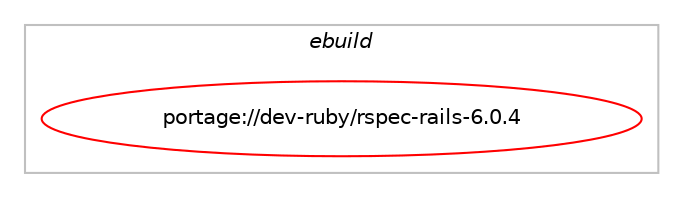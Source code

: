 digraph prolog {

# *************
# Graph options
# *************

newrank=true;
concentrate=true;
compound=true;
graph [rankdir=LR,fontname=Helvetica,fontsize=10,ranksep=1.5];#, ranksep=2.5, nodesep=0.2];
edge  [arrowhead=vee];
node  [fontname=Helvetica,fontsize=10];

# **********
# The ebuild
# **********

subgraph cluster_leftcol {
color=gray;
label=<<i>ebuild</i>>;
id [label="portage://dev-ruby/rspec-rails-6.0.4", color=red, width=4, href="../dev-ruby/rspec-rails-6.0.4.svg"];
}

# ****************
# The dependencies
# ****************

subgraph cluster_midcol {
color=gray;
label=<<i>dependencies</i>>;
subgraph cluster_compile {
fillcolor="#eeeeee";
style=filled;
label=<<i>compile</i>>;
# *** BEGIN UNKNOWN DEPENDENCY TYPE (TODO) ***
# id -> equal(use_conditional_group(positive,ruby_targets_ruby31,portage://dev-ruby/rspec-rails-6.0.4,[package_dependency(portage://dev-ruby/rspec-rails-6.0.4,install,no,dev-lang,ruby,none,[,,],[slot(3.1)],[])]))
# *** END UNKNOWN DEPENDENCY TYPE (TODO) ***

# *** BEGIN UNKNOWN DEPENDENCY TYPE (TODO) ***
# id -> equal(use_conditional_group(positive,ruby_targets_ruby31,portage://dev-ruby/rspec-rails-6.0.4,[package_dependency(portage://dev-ruby/rspec-rails-6.0.4,install,no,virtual,rubygems,none,[,,],[],[use(enable(ruby_targets_ruby31),negative)])]))
# *** END UNKNOWN DEPENDENCY TYPE (TODO) ***

# *** BEGIN UNKNOWN DEPENDENCY TYPE (TODO) ***
# id -> equal(use_conditional_group(positive,ruby_targets_ruby32,portage://dev-ruby/rspec-rails-6.0.4,[package_dependency(portage://dev-ruby/rspec-rails-6.0.4,install,no,dev-lang,ruby,none,[,,],[slot(3.2)],[])]))
# *** END UNKNOWN DEPENDENCY TYPE (TODO) ***

# *** BEGIN UNKNOWN DEPENDENCY TYPE (TODO) ***
# id -> equal(use_conditional_group(positive,ruby_targets_ruby32,portage://dev-ruby/rspec-rails-6.0.4,[package_dependency(portage://dev-ruby/rspec-rails-6.0.4,install,no,virtual,rubygems,none,[,,],[],[use(enable(ruby_targets_ruby32),negative)])]))
# *** END UNKNOWN DEPENDENCY TYPE (TODO) ***

}
subgraph cluster_compileandrun {
fillcolor="#eeeeee";
style=filled;
label=<<i>compile and run</i>>;
}
subgraph cluster_run {
fillcolor="#eeeeee";
style=filled;
label=<<i>run</i>>;
# *** BEGIN UNKNOWN DEPENDENCY TYPE (TODO) ***
# id -> equal(use_conditional_group(positive,ruby_targets_ruby31,portage://dev-ruby/rspec-rails-6.0.4,[any_of_group([package_dependency(portage://dev-ruby/rspec-rails-6.0.4,run,no,dev-ruby,activesupport,none,[,,],[slot(7.0)],[use(enable(ruby_targets_ruby31),negative)]),package_dependency(portage://dev-ruby/rspec-rails-6.0.4,run,no,dev-ruby,activesupport,none,[,,],[slot(6.1)],[use(enable(ruby_targets_ruby31),negative)])]),any_of_group([package_dependency(portage://dev-ruby/rspec-rails-6.0.4,run,no,dev-ruby,actionpack,none,[,,],[slot(7.0)],[use(enable(ruby_targets_ruby31),negative)]),package_dependency(portage://dev-ruby/rspec-rails-6.0.4,run,no,dev-ruby,actionpack,none,[,,],[slot(6.1)],[use(enable(ruby_targets_ruby31),negative)])]),any_of_group([package_dependency(portage://dev-ruby/rspec-rails-6.0.4,run,no,dev-ruby,railties,none,[,,],[slot(7.0)],[use(enable(ruby_targets_ruby31),negative)]),package_dependency(portage://dev-ruby/rspec-rails-6.0.4,run,no,dev-ruby,railties,none,[,,],[slot(6.1)],[use(enable(ruby_targets_ruby31),negative)])]),package_dependency(portage://dev-ruby/rspec-rails-6.0.4,run,no,dev-ruby,rspec,greaterequal,[3.12,,,3.12],[slot(3)],[use(enable(ruby_targets_ruby31),negative)])]))
# *** END UNKNOWN DEPENDENCY TYPE (TODO) ***

# *** BEGIN UNKNOWN DEPENDENCY TYPE (TODO) ***
# id -> equal(use_conditional_group(positive,ruby_targets_ruby31,portage://dev-ruby/rspec-rails-6.0.4,[package_dependency(portage://dev-ruby/rspec-rails-6.0.4,run,no,dev-lang,ruby,none,[,,],[slot(3.1)],[])]))
# *** END UNKNOWN DEPENDENCY TYPE (TODO) ***

# *** BEGIN UNKNOWN DEPENDENCY TYPE (TODO) ***
# id -> equal(use_conditional_group(positive,ruby_targets_ruby31,portage://dev-ruby/rspec-rails-6.0.4,[package_dependency(portage://dev-ruby/rspec-rails-6.0.4,run,no,virtual,rubygems,none,[,,],[],[use(enable(ruby_targets_ruby31),negative)])]))
# *** END UNKNOWN DEPENDENCY TYPE (TODO) ***

# *** BEGIN UNKNOWN DEPENDENCY TYPE (TODO) ***
# id -> equal(use_conditional_group(positive,ruby_targets_ruby32,portage://dev-ruby/rspec-rails-6.0.4,[any_of_group([package_dependency(portage://dev-ruby/rspec-rails-6.0.4,run,no,dev-ruby,activesupport,none,[,,],[slot(7.0)],[use(enable(ruby_targets_ruby32),negative)]),package_dependency(portage://dev-ruby/rspec-rails-6.0.4,run,no,dev-ruby,activesupport,none,[,,],[slot(6.1)],[use(enable(ruby_targets_ruby32),negative)])]),any_of_group([package_dependency(portage://dev-ruby/rspec-rails-6.0.4,run,no,dev-ruby,actionpack,none,[,,],[slot(7.0)],[use(enable(ruby_targets_ruby32),negative)]),package_dependency(portage://dev-ruby/rspec-rails-6.0.4,run,no,dev-ruby,actionpack,none,[,,],[slot(6.1)],[use(enable(ruby_targets_ruby32),negative)])]),any_of_group([package_dependency(portage://dev-ruby/rspec-rails-6.0.4,run,no,dev-ruby,railties,none,[,,],[slot(7.0)],[use(enable(ruby_targets_ruby32),negative)]),package_dependency(portage://dev-ruby/rspec-rails-6.0.4,run,no,dev-ruby,railties,none,[,,],[slot(6.1)],[use(enable(ruby_targets_ruby32),negative)])]),package_dependency(portage://dev-ruby/rspec-rails-6.0.4,run,no,dev-ruby,rspec,greaterequal,[3.12,,,3.12],[slot(3)],[use(enable(ruby_targets_ruby32),negative)])]))
# *** END UNKNOWN DEPENDENCY TYPE (TODO) ***

# *** BEGIN UNKNOWN DEPENDENCY TYPE (TODO) ***
# id -> equal(use_conditional_group(positive,ruby_targets_ruby32,portage://dev-ruby/rspec-rails-6.0.4,[package_dependency(portage://dev-ruby/rspec-rails-6.0.4,run,no,dev-lang,ruby,none,[,,],[slot(3.2)],[])]))
# *** END UNKNOWN DEPENDENCY TYPE (TODO) ***

# *** BEGIN UNKNOWN DEPENDENCY TYPE (TODO) ***
# id -> equal(use_conditional_group(positive,ruby_targets_ruby32,portage://dev-ruby/rspec-rails-6.0.4,[package_dependency(portage://dev-ruby/rspec-rails-6.0.4,run,no,virtual,rubygems,none,[,,],[],[use(enable(ruby_targets_ruby32),negative)])]))
# *** END UNKNOWN DEPENDENCY TYPE (TODO) ***

}
}

# **************
# The candidates
# **************

subgraph cluster_choices {
rank=same;
color=gray;
label=<<i>candidates</i>>;

}

}
